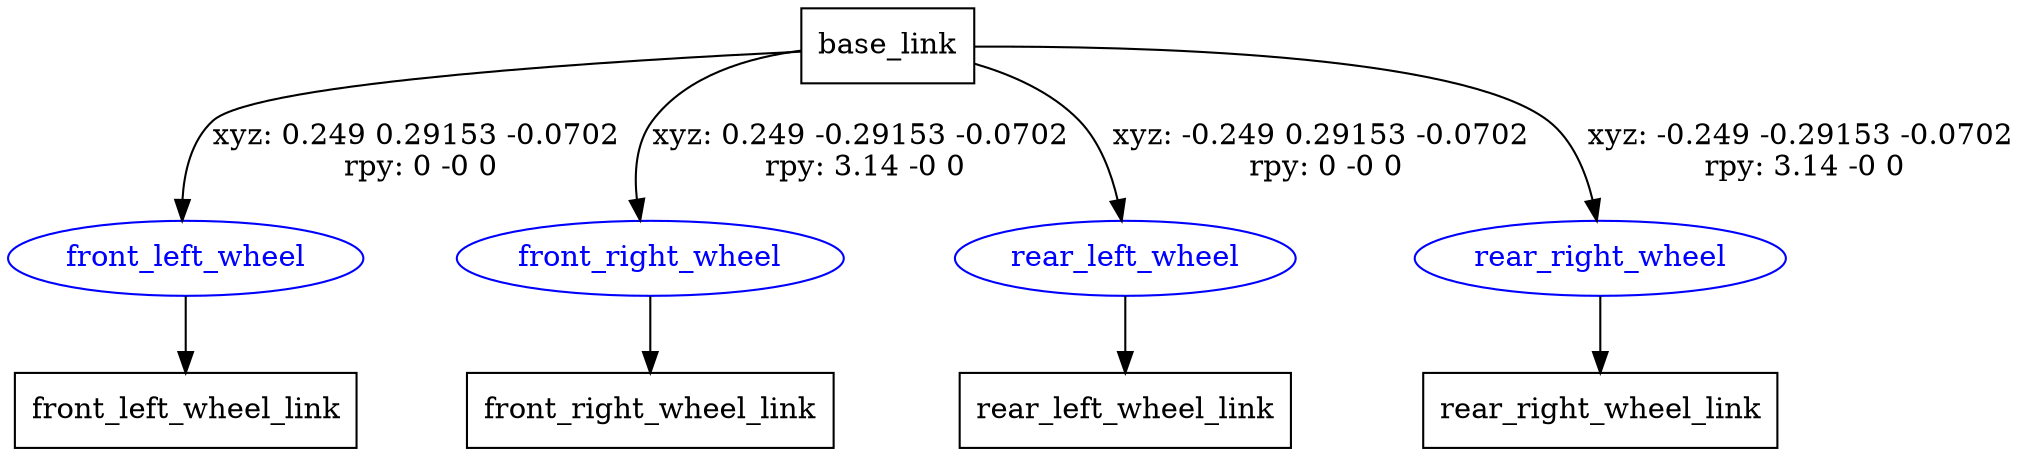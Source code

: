 digraph G {
node [shape=box];
"base_link" [label="base_link"];
"front_left_wheel_link" [label="front_left_wheel_link"];
"front_right_wheel_link" [label="front_right_wheel_link"];
"rear_left_wheel_link" [label="rear_left_wheel_link"];
"rear_right_wheel_link" [label="rear_right_wheel_link"];
node [shape=ellipse, color=blue, fontcolor=blue];
"base_link" -> "front_left_wheel" [label="xyz: 0.249 0.29153 -0.0702 \nrpy: 0 -0 0"]
"front_left_wheel" -> "front_left_wheel_link"
"base_link" -> "front_right_wheel" [label="xyz: 0.249 -0.29153 -0.0702 \nrpy: 3.14 -0 0"]
"front_right_wheel" -> "front_right_wheel_link"
"base_link" -> "rear_left_wheel" [label="xyz: -0.249 0.29153 -0.0702 \nrpy: 0 -0 0"]
"rear_left_wheel" -> "rear_left_wheel_link"
"base_link" -> "rear_right_wheel" [label="xyz: -0.249 -0.29153 -0.0702 \nrpy: 3.14 -0 0"]
"rear_right_wheel" -> "rear_right_wheel_link"
}
